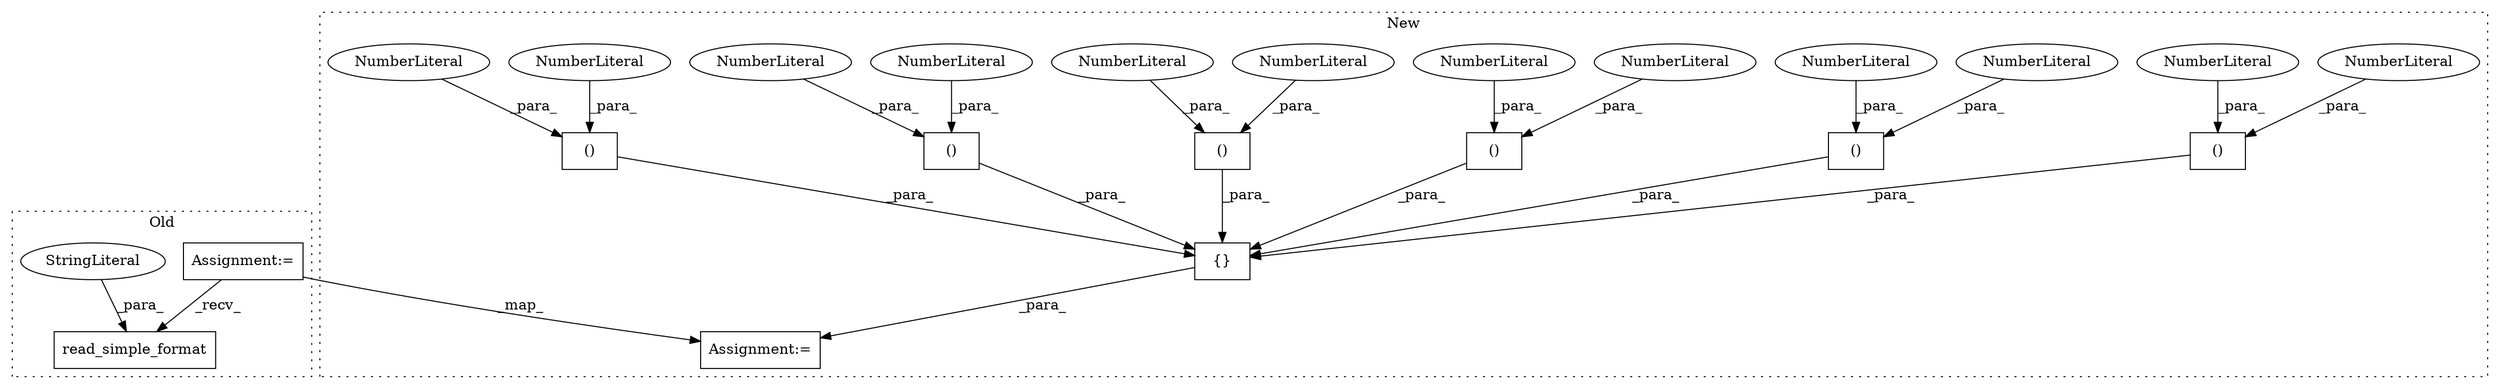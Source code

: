 digraph G {
subgraph cluster0 {
1 [label="read_simple_format" a="32" s="1934,1979" l="19,1" shape="box"];
21 [label="StringLiteral" a="45" s="1953" l="26" shape="ellipse"];
23 [label="Assignment:=" a="7" s="1886" l="1" shape="box"];
label = "Old";
style="dotted";
}
subgraph cluster1 {
2 [label="()" a="106" s="3507" l="15" shape="box"];
3 [label="NumberLiteral" a="34" s="3521" l="1" shape="ellipse"];
4 [label="NumberLiteral" a="34" s="3507" l="1" shape="ellipse"];
5 [label="{}" a="4" s="3479,3610" l="6,2" shape="box"];
6 [label="()" a="106" s="3529" l="15" shape="box"];
7 [label="NumberLiteral" a="34" s="3543" l="1" shape="ellipse"];
8 [label="()" a="106" s="3485" l="15" shape="box"];
9 [label="NumberLiteral" a="34" s="3485" l="1" shape="ellipse"];
10 [label="()" a="106" s="3573" l="15" shape="box"];
11 [label="NumberLiteral" a="34" s="3573" l="1" shape="ellipse"];
12 [label="()" a="106" s="3551" l="15" shape="box"];
13 [label="NumberLiteral" a="34" s="3499" l="1" shape="ellipse"];
14 [label="()" a="106" s="3595" l="15" shape="box"];
15 [label="NumberLiteral" a="34" s="3595" l="1" shape="ellipse"];
16 [label="NumberLiteral" a="34" s="3587" l="1" shape="ellipse"];
17 [label="NumberLiteral" a="34" s="3609" l="1" shape="ellipse"];
18 [label="NumberLiteral" a="34" s="3529" l="1" shape="ellipse"];
19 [label="NumberLiteral" a="34" s="3551" l="1" shape="ellipse"];
20 [label="NumberLiteral" a="34" s="3565" l="1" shape="ellipse"];
22 [label="Assignment:=" a="7" s="3435" l="1" shape="box"];
label = "New";
style="dotted";
}
2 -> 5 [label="_para_"];
3 -> 2 [label="_para_"];
4 -> 2 [label="_para_"];
5 -> 22 [label="_para_"];
6 -> 5 [label="_para_"];
7 -> 6 [label="_para_"];
8 -> 5 [label="_para_"];
9 -> 8 [label="_para_"];
10 -> 5 [label="_para_"];
11 -> 10 [label="_para_"];
12 -> 5 [label="_para_"];
13 -> 8 [label="_para_"];
14 -> 5 [label="_para_"];
15 -> 14 [label="_para_"];
16 -> 10 [label="_para_"];
17 -> 14 [label="_para_"];
18 -> 6 [label="_para_"];
19 -> 12 [label="_para_"];
20 -> 12 [label="_para_"];
21 -> 1 [label="_para_"];
23 -> 1 [label="_recv_"];
23 -> 22 [label="_map_"];
}